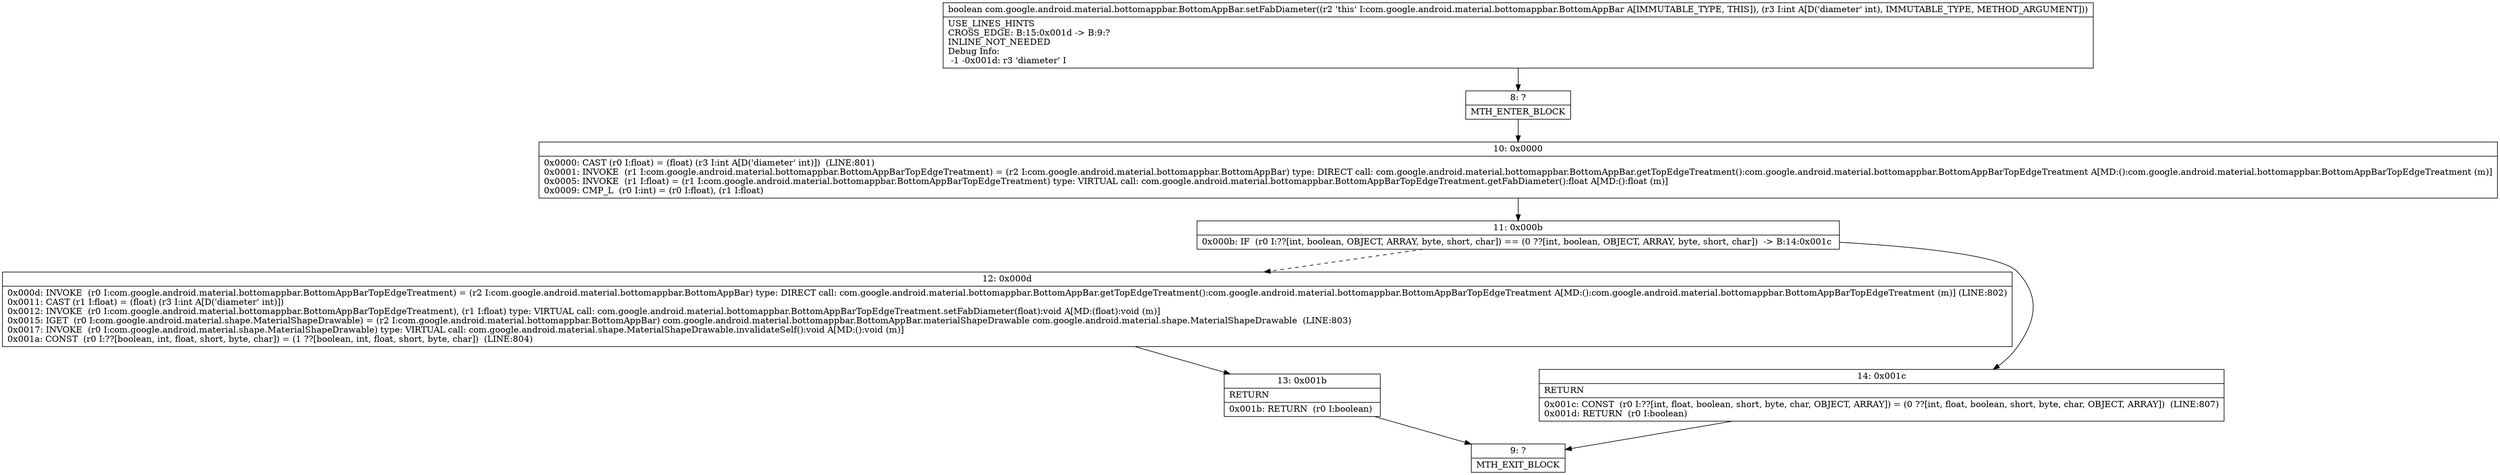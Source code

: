 digraph "CFG forcom.google.android.material.bottomappbar.BottomAppBar.setFabDiameter(I)Z" {
Node_8 [shape=record,label="{8\:\ ?|MTH_ENTER_BLOCK\l}"];
Node_10 [shape=record,label="{10\:\ 0x0000|0x0000: CAST (r0 I:float) = (float) (r3 I:int A[D('diameter' int)])  (LINE:801)\l0x0001: INVOKE  (r1 I:com.google.android.material.bottomappbar.BottomAppBarTopEdgeTreatment) = (r2 I:com.google.android.material.bottomappbar.BottomAppBar) type: DIRECT call: com.google.android.material.bottomappbar.BottomAppBar.getTopEdgeTreatment():com.google.android.material.bottomappbar.BottomAppBarTopEdgeTreatment A[MD:():com.google.android.material.bottomappbar.BottomAppBarTopEdgeTreatment (m)]\l0x0005: INVOKE  (r1 I:float) = (r1 I:com.google.android.material.bottomappbar.BottomAppBarTopEdgeTreatment) type: VIRTUAL call: com.google.android.material.bottomappbar.BottomAppBarTopEdgeTreatment.getFabDiameter():float A[MD:():float (m)]\l0x0009: CMP_L  (r0 I:int) = (r0 I:float), (r1 I:float) \l}"];
Node_11 [shape=record,label="{11\:\ 0x000b|0x000b: IF  (r0 I:??[int, boolean, OBJECT, ARRAY, byte, short, char]) == (0 ??[int, boolean, OBJECT, ARRAY, byte, short, char])  \-\> B:14:0x001c \l}"];
Node_12 [shape=record,label="{12\:\ 0x000d|0x000d: INVOKE  (r0 I:com.google.android.material.bottomappbar.BottomAppBarTopEdgeTreatment) = (r2 I:com.google.android.material.bottomappbar.BottomAppBar) type: DIRECT call: com.google.android.material.bottomappbar.BottomAppBar.getTopEdgeTreatment():com.google.android.material.bottomappbar.BottomAppBarTopEdgeTreatment A[MD:():com.google.android.material.bottomappbar.BottomAppBarTopEdgeTreatment (m)] (LINE:802)\l0x0011: CAST (r1 I:float) = (float) (r3 I:int A[D('diameter' int)]) \l0x0012: INVOKE  (r0 I:com.google.android.material.bottomappbar.BottomAppBarTopEdgeTreatment), (r1 I:float) type: VIRTUAL call: com.google.android.material.bottomappbar.BottomAppBarTopEdgeTreatment.setFabDiameter(float):void A[MD:(float):void (m)]\l0x0015: IGET  (r0 I:com.google.android.material.shape.MaterialShapeDrawable) = (r2 I:com.google.android.material.bottomappbar.BottomAppBar) com.google.android.material.bottomappbar.BottomAppBar.materialShapeDrawable com.google.android.material.shape.MaterialShapeDrawable  (LINE:803)\l0x0017: INVOKE  (r0 I:com.google.android.material.shape.MaterialShapeDrawable) type: VIRTUAL call: com.google.android.material.shape.MaterialShapeDrawable.invalidateSelf():void A[MD:():void (m)]\l0x001a: CONST  (r0 I:??[boolean, int, float, short, byte, char]) = (1 ??[boolean, int, float, short, byte, char])  (LINE:804)\l}"];
Node_13 [shape=record,label="{13\:\ 0x001b|RETURN\l|0x001b: RETURN  (r0 I:boolean) \l}"];
Node_9 [shape=record,label="{9\:\ ?|MTH_EXIT_BLOCK\l}"];
Node_14 [shape=record,label="{14\:\ 0x001c|RETURN\l|0x001c: CONST  (r0 I:??[int, float, boolean, short, byte, char, OBJECT, ARRAY]) = (0 ??[int, float, boolean, short, byte, char, OBJECT, ARRAY])  (LINE:807)\l0x001d: RETURN  (r0 I:boolean) \l}"];
MethodNode[shape=record,label="{boolean com.google.android.material.bottomappbar.BottomAppBar.setFabDiameter((r2 'this' I:com.google.android.material.bottomappbar.BottomAppBar A[IMMUTABLE_TYPE, THIS]), (r3 I:int A[D('diameter' int), IMMUTABLE_TYPE, METHOD_ARGUMENT]))  | USE_LINES_HINTS\lCROSS_EDGE: B:15:0x001d \-\> B:9:?\lINLINE_NOT_NEEDED\lDebug Info:\l  \-1 \-0x001d: r3 'diameter' I\l}"];
MethodNode -> Node_8;Node_8 -> Node_10;
Node_10 -> Node_11;
Node_11 -> Node_12[style=dashed];
Node_11 -> Node_14;
Node_12 -> Node_13;
Node_13 -> Node_9;
Node_14 -> Node_9;
}

